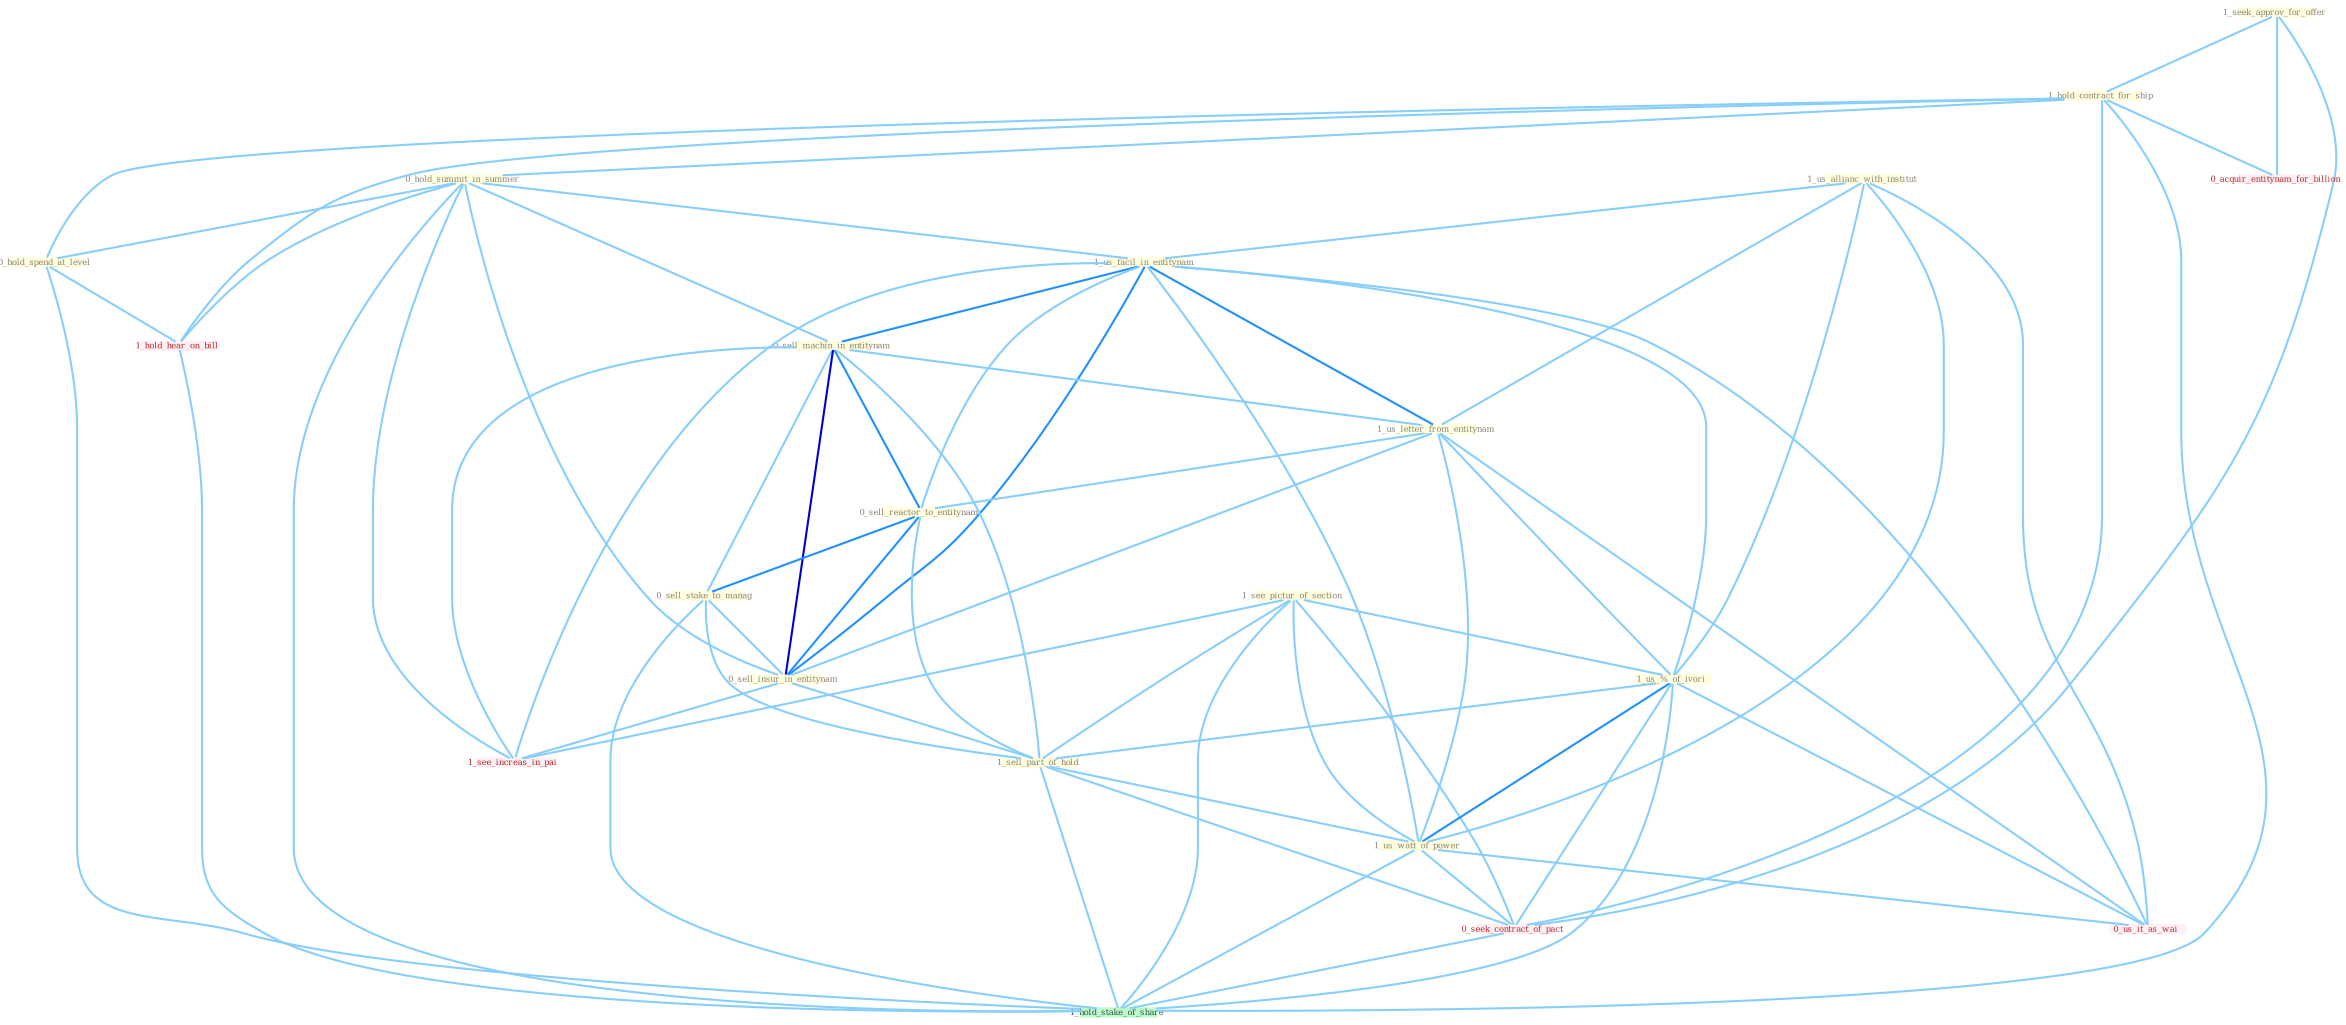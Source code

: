 Graph G{ 
    node
    [shape=polygon,style=filled,width=.5,height=.06,color="#BDFCC9",fixedsize=true,fontsize=4,
    fontcolor="#2f4f4f"];
    {node
    [color="#ffffe0", fontcolor="#8b7d6b"] "1_seek_approv_for_offer " "1_us_allianc_with_institut " "1_hold_contract_for_ship " "1_see_pictur_of_section " "0_hold_summit_in_summer " "1_us_facil_in_entitynam " "0_sell_machin_in_entitynam " "1_us_letter_from_entitynam " "0_sell_reactor_to_entitynam " "0_sell_stake_to_manag " "0_hold_spend_at_level " "0_sell_insur_in_entitynam " "1_us_%_of_ivori " "1_sell_part_of_hold " "1_us_watt_of_power "}
{node [color="#fff0f5", fontcolor="#b22222"] "0_seek_contract_of_pact " "0_us_it_as_wai " "0_acquir_entitynam_for_billion " "1_see_increas_in_pai " "1_hold_hear_on_bill "}
edge [color="#B0E2FF"];

	"1_seek_approv_for_offer " -- "1_hold_contract_for_ship " [w="1", color="#87cefa" ];
	"1_seek_approv_for_offer " -- "0_seek_contract_of_pact " [w="1", color="#87cefa" ];
	"1_seek_approv_for_offer " -- "0_acquir_entitynam_for_billion " [w="1", color="#87cefa" ];
	"1_us_allianc_with_institut " -- "1_us_facil_in_entitynam " [w="1", color="#87cefa" ];
	"1_us_allianc_with_institut " -- "1_us_letter_from_entitynam " [w="1", color="#87cefa" ];
	"1_us_allianc_with_institut " -- "1_us_%_of_ivori " [w="1", color="#87cefa" ];
	"1_us_allianc_with_institut " -- "1_us_watt_of_power " [w="1", color="#87cefa" ];
	"1_us_allianc_with_institut " -- "0_us_it_as_wai " [w="1", color="#87cefa" ];
	"1_hold_contract_for_ship " -- "0_hold_summit_in_summer " [w="1", color="#87cefa" ];
	"1_hold_contract_for_ship " -- "0_hold_spend_at_level " [w="1", color="#87cefa" ];
	"1_hold_contract_for_ship " -- "0_seek_contract_of_pact " [w="1", color="#87cefa" ];
	"1_hold_contract_for_ship " -- "0_acquir_entitynam_for_billion " [w="1", color="#87cefa" ];
	"1_hold_contract_for_ship " -- "1_hold_hear_on_bill " [w="1", color="#87cefa" ];
	"1_hold_contract_for_ship " -- "1_hold_stake_of_share " [w="1", color="#87cefa" ];
	"1_see_pictur_of_section " -- "1_us_%_of_ivori " [w="1", color="#87cefa" ];
	"1_see_pictur_of_section " -- "1_sell_part_of_hold " [w="1", color="#87cefa" ];
	"1_see_pictur_of_section " -- "1_us_watt_of_power " [w="1", color="#87cefa" ];
	"1_see_pictur_of_section " -- "0_seek_contract_of_pact " [w="1", color="#87cefa" ];
	"1_see_pictur_of_section " -- "1_see_increas_in_pai " [w="1", color="#87cefa" ];
	"1_see_pictur_of_section " -- "1_hold_stake_of_share " [w="1", color="#87cefa" ];
	"0_hold_summit_in_summer " -- "1_us_facil_in_entitynam " [w="1", color="#87cefa" ];
	"0_hold_summit_in_summer " -- "0_sell_machin_in_entitynam " [w="1", color="#87cefa" ];
	"0_hold_summit_in_summer " -- "0_hold_spend_at_level " [w="1", color="#87cefa" ];
	"0_hold_summit_in_summer " -- "0_sell_insur_in_entitynam " [w="1", color="#87cefa" ];
	"0_hold_summit_in_summer " -- "1_see_increas_in_pai " [w="1", color="#87cefa" ];
	"0_hold_summit_in_summer " -- "1_hold_hear_on_bill " [w="1", color="#87cefa" ];
	"0_hold_summit_in_summer " -- "1_hold_stake_of_share " [w="1", color="#87cefa" ];
	"1_us_facil_in_entitynam " -- "0_sell_machin_in_entitynam " [w="2", color="#1e90ff" , len=0.8];
	"1_us_facil_in_entitynam " -- "1_us_letter_from_entitynam " [w="2", color="#1e90ff" , len=0.8];
	"1_us_facil_in_entitynam " -- "0_sell_reactor_to_entitynam " [w="1", color="#87cefa" ];
	"1_us_facil_in_entitynam " -- "0_sell_insur_in_entitynam " [w="2", color="#1e90ff" , len=0.8];
	"1_us_facil_in_entitynam " -- "1_us_%_of_ivori " [w="1", color="#87cefa" ];
	"1_us_facil_in_entitynam " -- "1_us_watt_of_power " [w="1", color="#87cefa" ];
	"1_us_facil_in_entitynam " -- "0_us_it_as_wai " [w="1", color="#87cefa" ];
	"1_us_facil_in_entitynam " -- "1_see_increas_in_pai " [w="1", color="#87cefa" ];
	"0_sell_machin_in_entitynam " -- "1_us_letter_from_entitynam " [w="1", color="#87cefa" ];
	"0_sell_machin_in_entitynam " -- "0_sell_reactor_to_entitynam " [w="2", color="#1e90ff" , len=0.8];
	"0_sell_machin_in_entitynam " -- "0_sell_stake_to_manag " [w="1", color="#87cefa" ];
	"0_sell_machin_in_entitynam " -- "0_sell_insur_in_entitynam " [w="3", color="#0000cd" , len=0.6];
	"0_sell_machin_in_entitynam " -- "1_sell_part_of_hold " [w="1", color="#87cefa" ];
	"0_sell_machin_in_entitynam " -- "1_see_increas_in_pai " [w="1", color="#87cefa" ];
	"1_us_letter_from_entitynam " -- "0_sell_reactor_to_entitynam " [w="1", color="#87cefa" ];
	"1_us_letter_from_entitynam " -- "0_sell_insur_in_entitynam " [w="1", color="#87cefa" ];
	"1_us_letter_from_entitynam " -- "1_us_%_of_ivori " [w="1", color="#87cefa" ];
	"1_us_letter_from_entitynam " -- "1_us_watt_of_power " [w="1", color="#87cefa" ];
	"1_us_letter_from_entitynam " -- "0_us_it_as_wai " [w="1", color="#87cefa" ];
	"0_sell_reactor_to_entitynam " -- "0_sell_stake_to_manag " [w="2", color="#1e90ff" , len=0.8];
	"0_sell_reactor_to_entitynam " -- "0_sell_insur_in_entitynam " [w="2", color="#1e90ff" , len=0.8];
	"0_sell_reactor_to_entitynam " -- "1_sell_part_of_hold " [w="1", color="#87cefa" ];
	"0_sell_stake_to_manag " -- "0_sell_insur_in_entitynam " [w="1", color="#87cefa" ];
	"0_sell_stake_to_manag " -- "1_sell_part_of_hold " [w="1", color="#87cefa" ];
	"0_sell_stake_to_manag " -- "1_hold_stake_of_share " [w="1", color="#87cefa" ];
	"0_hold_spend_at_level " -- "1_hold_hear_on_bill " [w="1", color="#87cefa" ];
	"0_hold_spend_at_level " -- "1_hold_stake_of_share " [w="1", color="#87cefa" ];
	"0_sell_insur_in_entitynam " -- "1_sell_part_of_hold " [w="1", color="#87cefa" ];
	"0_sell_insur_in_entitynam " -- "1_see_increas_in_pai " [w="1", color="#87cefa" ];
	"1_us_%_of_ivori " -- "1_sell_part_of_hold " [w="1", color="#87cefa" ];
	"1_us_%_of_ivori " -- "1_us_watt_of_power " [w="2", color="#1e90ff" , len=0.8];
	"1_us_%_of_ivori " -- "0_seek_contract_of_pact " [w="1", color="#87cefa" ];
	"1_us_%_of_ivori " -- "0_us_it_as_wai " [w="1", color="#87cefa" ];
	"1_us_%_of_ivori " -- "1_hold_stake_of_share " [w="1", color="#87cefa" ];
	"1_sell_part_of_hold " -- "1_us_watt_of_power " [w="1", color="#87cefa" ];
	"1_sell_part_of_hold " -- "0_seek_contract_of_pact " [w="1", color="#87cefa" ];
	"1_sell_part_of_hold " -- "1_hold_stake_of_share " [w="1", color="#87cefa" ];
	"1_us_watt_of_power " -- "0_seek_contract_of_pact " [w="1", color="#87cefa" ];
	"1_us_watt_of_power " -- "0_us_it_as_wai " [w="1", color="#87cefa" ];
	"1_us_watt_of_power " -- "1_hold_stake_of_share " [w="1", color="#87cefa" ];
	"0_seek_contract_of_pact " -- "1_hold_stake_of_share " [w="1", color="#87cefa" ];
	"1_hold_hear_on_bill " -- "1_hold_stake_of_share " [w="1", color="#87cefa" ];
}